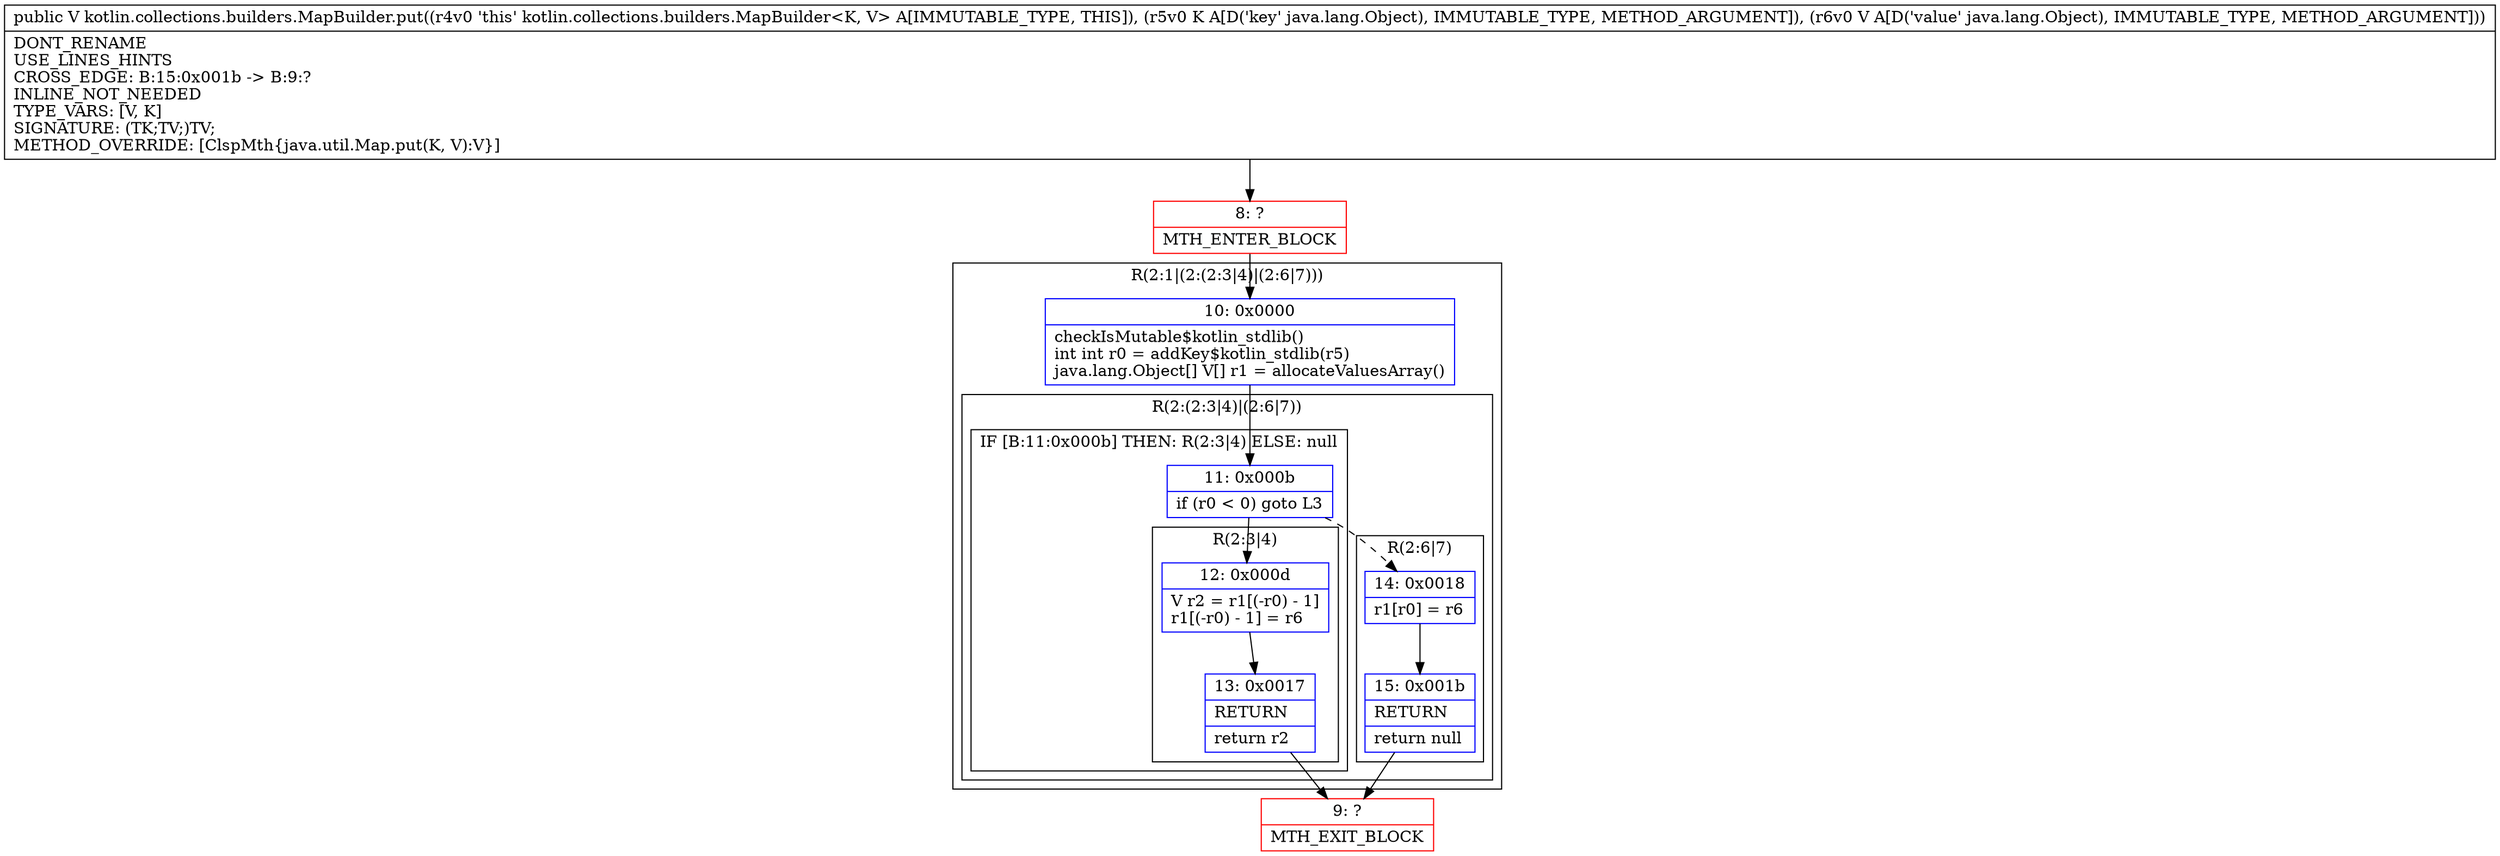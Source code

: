 digraph "CFG forkotlin.collections.builders.MapBuilder.put(Ljava\/lang\/Object;Ljava\/lang\/Object;)Ljava\/lang\/Object;" {
subgraph cluster_Region_1042931485 {
label = "R(2:1|(2:(2:3|4)|(2:6|7)))";
node [shape=record,color=blue];
Node_10 [shape=record,label="{10\:\ 0x0000|checkIsMutable$kotlin_stdlib()\lint int r0 = addKey$kotlin_stdlib(r5)\ljava.lang.Object[] V[] r1 = allocateValuesArray()\l}"];
subgraph cluster_Region_301361194 {
label = "R(2:(2:3|4)|(2:6|7))";
node [shape=record,color=blue];
subgraph cluster_IfRegion_191294970 {
label = "IF [B:11:0x000b] THEN: R(2:3|4) ELSE: null";
node [shape=record,color=blue];
Node_11 [shape=record,label="{11\:\ 0x000b|if (r0 \< 0) goto L3\l}"];
subgraph cluster_Region_1618115738 {
label = "R(2:3|4)";
node [shape=record,color=blue];
Node_12 [shape=record,label="{12\:\ 0x000d|V r2 = r1[(\-r0) \- 1]\lr1[(\-r0) \- 1] = r6\l}"];
Node_13 [shape=record,label="{13\:\ 0x0017|RETURN\l|return r2\l}"];
}
}
subgraph cluster_Region_1798937912 {
label = "R(2:6|7)";
node [shape=record,color=blue];
Node_14 [shape=record,label="{14\:\ 0x0018|r1[r0] = r6\l}"];
Node_15 [shape=record,label="{15\:\ 0x001b|RETURN\l|return null\l}"];
}
}
}
Node_8 [shape=record,color=red,label="{8\:\ ?|MTH_ENTER_BLOCK\l}"];
Node_9 [shape=record,color=red,label="{9\:\ ?|MTH_EXIT_BLOCK\l}"];
MethodNode[shape=record,label="{public V kotlin.collections.builders.MapBuilder.put((r4v0 'this' kotlin.collections.builders.MapBuilder\<K, V\> A[IMMUTABLE_TYPE, THIS]), (r5v0 K A[D('key' java.lang.Object), IMMUTABLE_TYPE, METHOD_ARGUMENT]), (r6v0 V A[D('value' java.lang.Object), IMMUTABLE_TYPE, METHOD_ARGUMENT]))  | DONT_RENAME\lUSE_LINES_HINTS\lCROSS_EDGE: B:15:0x001b \-\> B:9:?\lINLINE_NOT_NEEDED\lTYPE_VARS: [V, K]\lSIGNATURE: (TK;TV;)TV;\lMETHOD_OVERRIDE: [ClspMth\{java.util.Map.put(K, V):V\}]\l}"];
MethodNode -> Node_8;Node_10 -> Node_11;
Node_11 -> Node_12;
Node_11 -> Node_14[style=dashed];
Node_12 -> Node_13;
Node_13 -> Node_9;
Node_14 -> Node_15;
Node_15 -> Node_9;
Node_8 -> Node_10;
}

